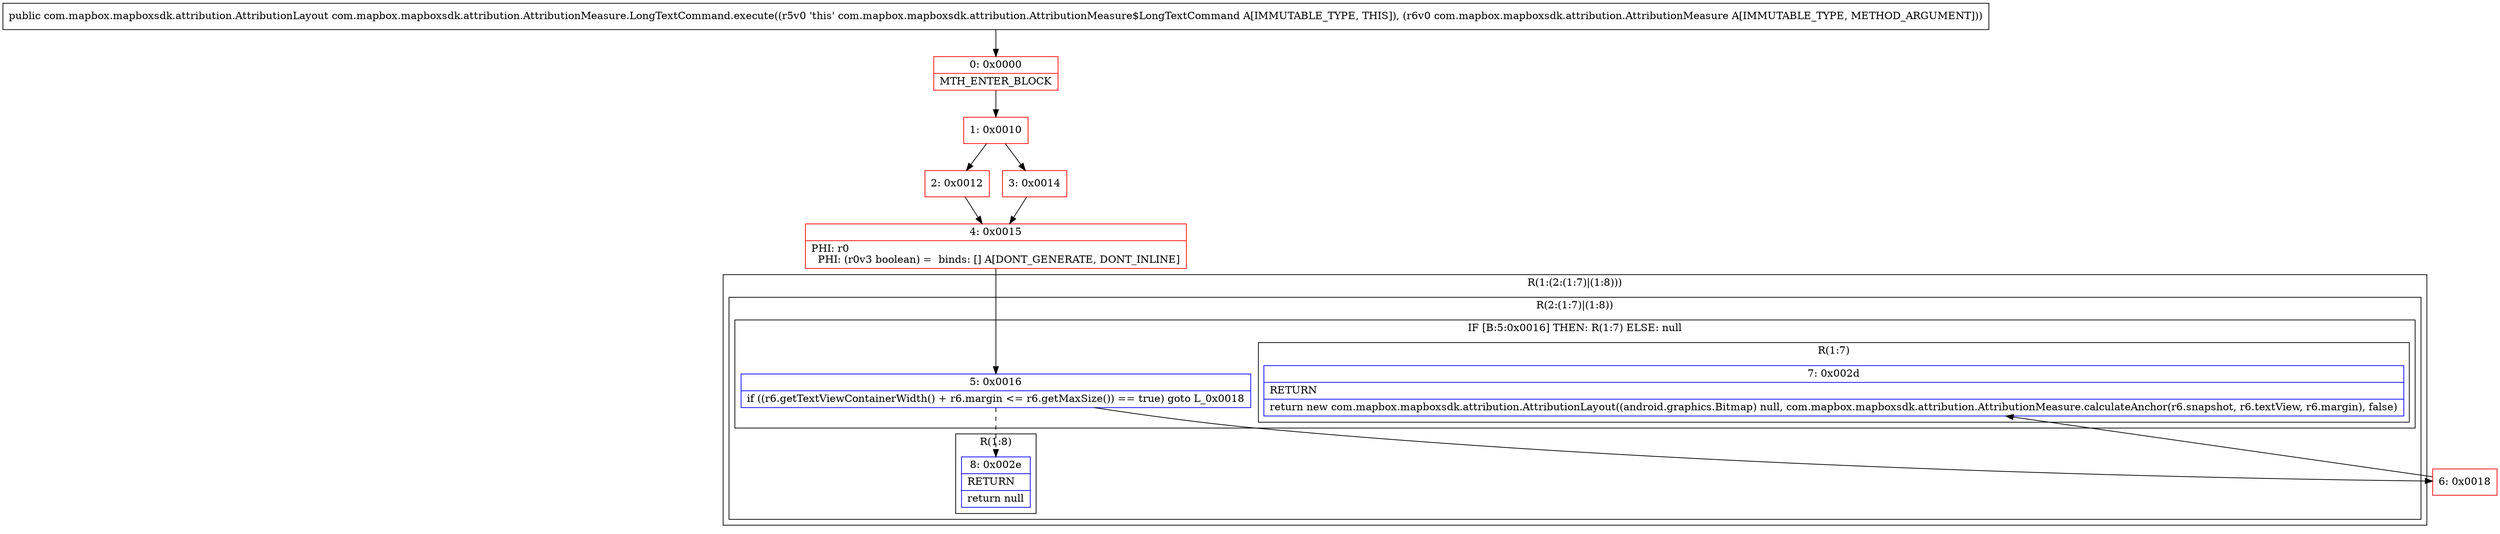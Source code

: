 digraph "CFG forcom.mapbox.mapboxsdk.attribution.AttributionMeasure.LongTextCommand.execute(Lcom\/mapbox\/mapboxsdk\/attribution\/AttributionMeasure;)Lcom\/mapbox\/mapboxsdk\/attribution\/AttributionLayout;" {
subgraph cluster_Region_596548920 {
label = "R(1:(2:(1:7)|(1:8)))";
node [shape=record,color=blue];
subgraph cluster_Region_567233923 {
label = "R(2:(1:7)|(1:8))";
node [shape=record,color=blue];
subgraph cluster_IfRegion_152608204 {
label = "IF [B:5:0x0016] THEN: R(1:7) ELSE: null";
node [shape=record,color=blue];
Node_5 [shape=record,label="{5\:\ 0x0016|if ((r6.getTextViewContainerWidth() + r6.margin \<= r6.getMaxSize()) == true) goto L_0x0018\l}"];
subgraph cluster_Region_330868193 {
label = "R(1:7)";
node [shape=record,color=blue];
Node_7 [shape=record,label="{7\:\ 0x002d|RETURN\l|return new com.mapbox.mapboxsdk.attribution.AttributionLayout((android.graphics.Bitmap) null, com.mapbox.mapboxsdk.attribution.AttributionMeasure.calculateAnchor(r6.snapshot, r6.textView, r6.margin), false)\l}"];
}
}
subgraph cluster_Region_1141415411 {
label = "R(1:8)";
node [shape=record,color=blue];
Node_8 [shape=record,label="{8\:\ 0x002e|RETURN\l|return null\l}"];
}
}
}
Node_0 [shape=record,color=red,label="{0\:\ 0x0000|MTH_ENTER_BLOCK\l}"];
Node_1 [shape=record,color=red,label="{1\:\ 0x0010}"];
Node_2 [shape=record,color=red,label="{2\:\ 0x0012}"];
Node_3 [shape=record,color=red,label="{3\:\ 0x0014}"];
Node_4 [shape=record,color=red,label="{4\:\ 0x0015|PHI: r0 \l  PHI: (r0v3 boolean) =  binds: [] A[DONT_GENERATE, DONT_INLINE]\l}"];
Node_6 [shape=record,color=red,label="{6\:\ 0x0018}"];
MethodNode[shape=record,label="{public com.mapbox.mapboxsdk.attribution.AttributionLayout com.mapbox.mapboxsdk.attribution.AttributionMeasure.LongTextCommand.execute((r5v0 'this' com.mapbox.mapboxsdk.attribution.AttributionMeasure$LongTextCommand A[IMMUTABLE_TYPE, THIS]), (r6v0 com.mapbox.mapboxsdk.attribution.AttributionMeasure A[IMMUTABLE_TYPE, METHOD_ARGUMENT])) }"];
MethodNode -> Node_0;
Node_5 -> Node_6;
Node_5 -> Node_8[style=dashed];
Node_0 -> Node_1;
Node_1 -> Node_2;
Node_1 -> Node_3;
Node_2 -> Node_4;
Node_3 -> Node_4;
Node_4 -> Node_5;
Node_6 -> Node_7;
}

